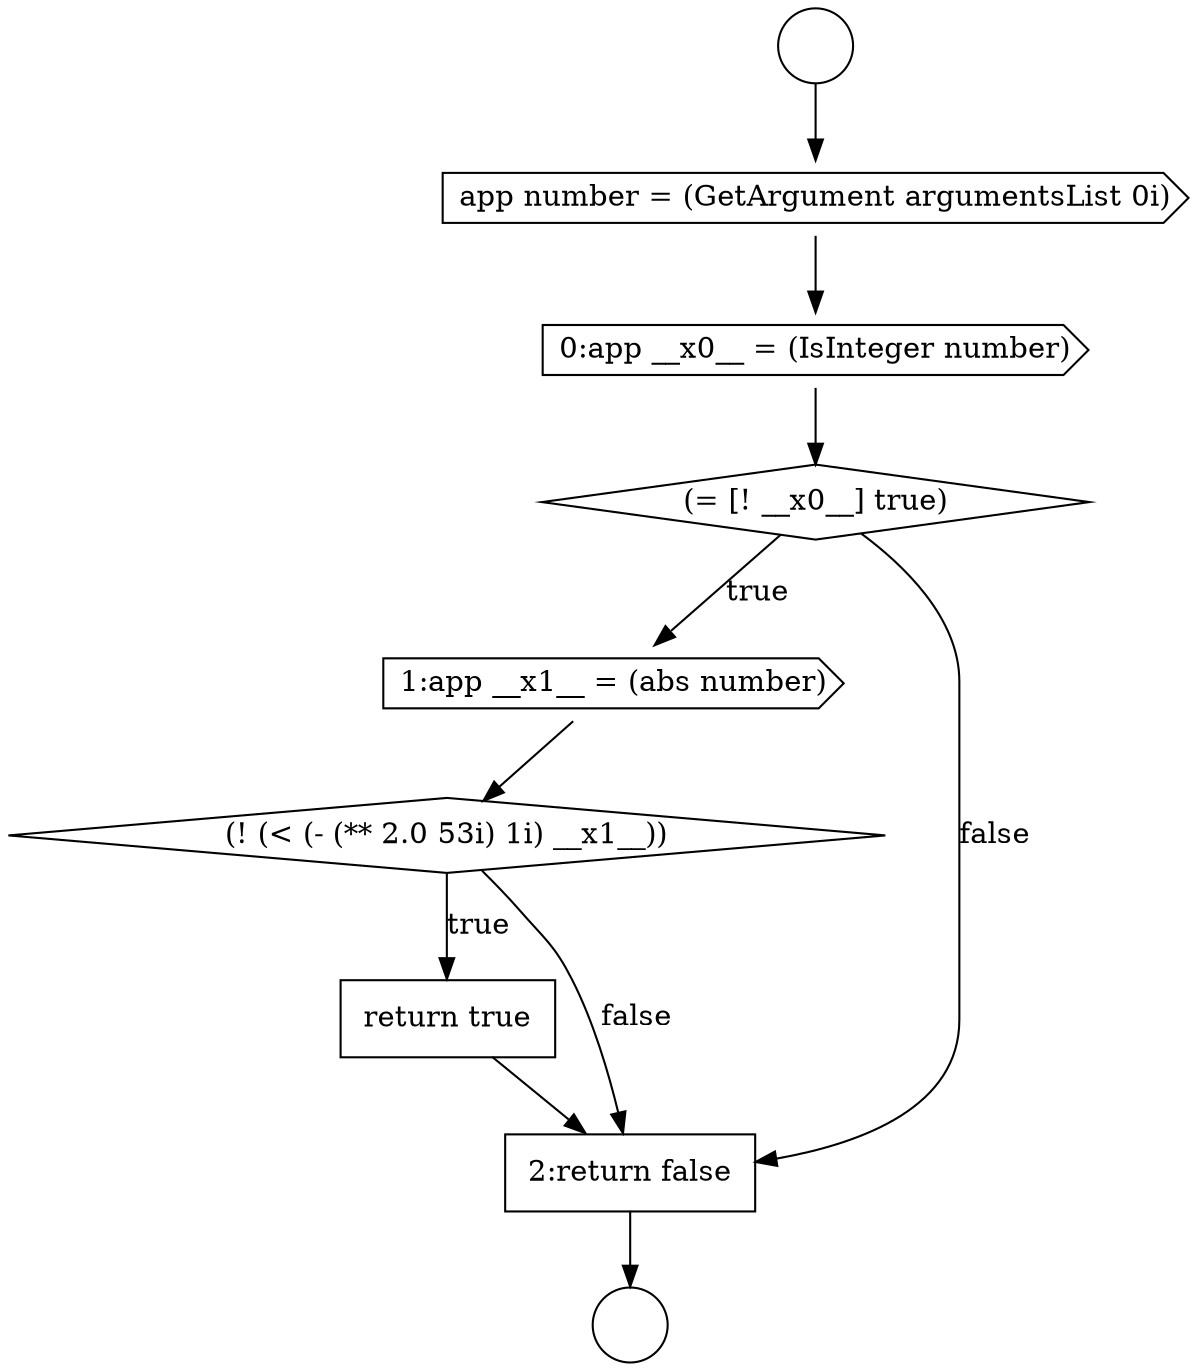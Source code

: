 digraph {
  node12549 [shape=circle label=" " color="black" fillcolor="white" style=filled]
  node12554 [shape=cds, label=<<font color="black">1:app __x1__ = (abs number)</font>> color="black" fillcolor="white" style=filled]
  node12550 [shape=circle label=" " color="black" fillcolor="white" style=filled]
  node12553 [shape=diamond, label=<<font color="black">(= [! __x0__] true)</font>> color="black" fillcolor="white" style=filled]
  node12551 [shape=cds, label=<<font color="black">app number = (GetArgument argumentsList 0i)</font>> color="black" fillcolor="white" style=filled]
  node12552 [shape=cds, label=<<font color="black">0:app __x0__ = (IsInteger number)</font>> color="black" fillcolor="white" style=filled]
  node12555 [shape=diamond, label=<<font color="black">(! (&lt; (- (** 2.0 53i) 1i) __x1__))</font>> color="black" fillcolor="white" style=filled]
  node12556 [shape=none, margin=0, label=<<font color="black">
    <table border="0" cellborder="1" cellspacing="0" cellpadding="10">
      <tr><td align="left">return true</td></tr>
    </table>
  </font>> color="black" fillcolor="white" style=filled]
  node12557 [shape=none, margin=0, label=<<font color="black">
    <table border="0" cellborder="1" cellspacing="0" cellpadding="10">
      <tr><td align="left">2:return false</td></tr>
    </table>
  </font>> color="black" fillcolor="white" style=filled]
  node12556 -> node12557 [ color="black"]
  node12552 -> node12553 [ color="black"]
  node12554 -> node12555 [ color="black"]
  node12551 -> node12552 [ color="black"]
  node12553 -> node12554 [label=<<font color="black">true</font>> color="black"]
  node12553 -> node12557 [label=<<font color="black">false</font>> color="black"]
  node12557 -> node12550 [ color="black"]
  node12555 -> node12556 [label=<<font color="black">true</font>> color="black"]
  node12555 -> node12557 [label=<<font color="black">false</font>> color="black"]
  node12549 -> node12551 [ color="black"]
}
